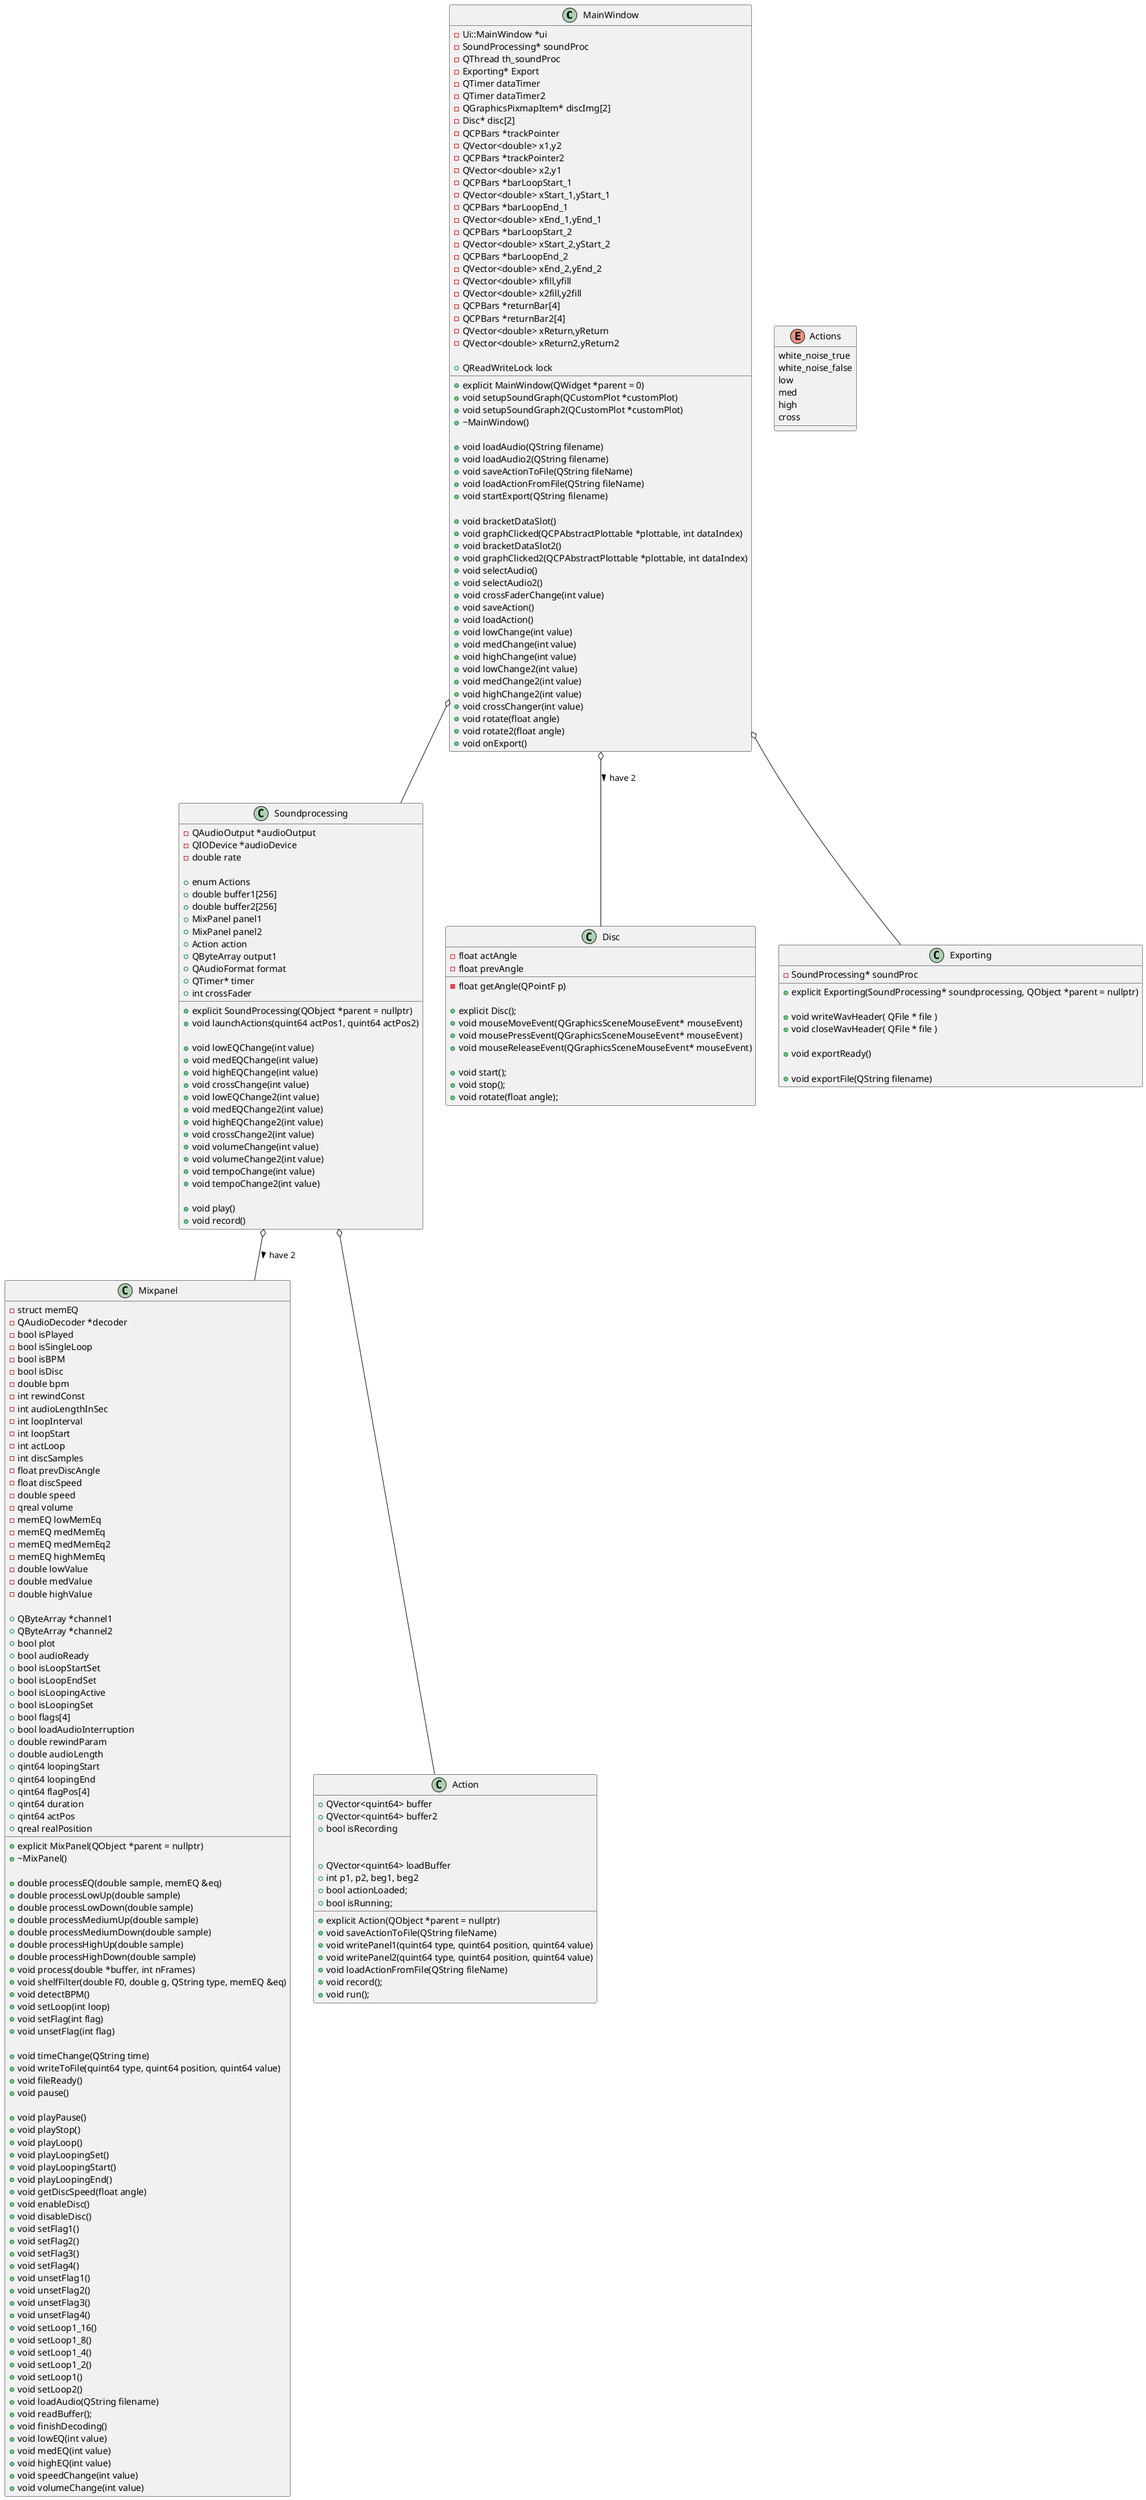 @startuml

class MainWindow

MainWindow o-- Soundprocessing

class Mixpanel

Soundprocessing o-- Mixpanel : have 2 >

class Action

Soundprocessing o-- Action

class Soundprocessing

class Disc

MainWindow o-- Disc : have 2 >

class Exporting

MainWindow o-- Exporting

class MainWindow{

    -Ui::MainWindow *ui
    -SoundProcessing* soundProc
    -QThread th_soundProc
    -Exporting* Export
    -QTimer dataTimer
    -QTimer dataTimer2
    -QGraphicsPixmapItem* discImg[2]
    -Disc* disc[2]
    -QCPBars *trackPointer
    -QVector<double> x1,y2
    -QCPBars *trackPointer2
    -QVector<double> x2,y1
    -QCPBars *barLoopStart_1
    -QVector<double> xStart_1,yStart_1
    -QCPBars *barLoopEnd_1
    -QVector<double> xEnd_1,yEnd_1
    -QCPBars *barLoopStart_2
    -QVector<double> xStart_2,yStart_2
    -QCPBars *barLoopEnd_2
    -QVector<double> xEnd_2,yEnd_2
    -QVector<double> xfill,yfill
    -QVector<double> x2fill,y2fill
    -QCPBars *returnBar[4]
    -QCPBars *returnBar2[4]
    -QVector<double> xReturn,yReturn
    -QVector<double> xReturn2,yReturn2

    +QReadWriteLock lock

    +explicit MainWindow(QWidget *parent = 0)
    +void setupSoundGraph(QCustomPlot *customPlot)
    +void setupSoundGraph2(QCustomPlot *customPlot)
    +~MainWindow()

    +void loadAudio(QString filename)
    +void loadAudio2(QString filename)
    +void saveActionToFile(QString fileName)
    +void loadActionFromFile(QString fileName)
    +void startExport(QString filename)

    +void bracketDataSlot()
    +void graphClicked(QCPAbstractPlottable *plottable, int dataIndex)
    +void bracketDataSlot2()
    +void graphClicked2(QCPAbstractPlottable *plottable, int dataIndex)
    +void selectAudio()
    +void selectAudio2()
    +void crossFaderChange(int value)
    +void saveAction()
    +void loadAction()
    +void lowChange(int value)
    +void medChange(int value)
    +void highChange(int value)
    +void lowChange2(int value)
    +void medChange2(int value)
    +void highChange2(int value)
    +void crossChanger(int value)
    +void rotate(float angle)
    +void rotate2(float angle)
    +void onExport()
}

class Soundprocessing{

     -QAudioOutput *audioOutput
     -QIODevice *audioDevice
     -double rate

     +enum Actions
     +double buffer1[256]
     +double buffer2[256]
     +explicit SoundProcessing(QObject *parent = nullptr)
     +MixPanel panel1
     +MixPanel panel2
     +Action action
     +QByteArray output1
     +QAudioFormat format
     +QTimer* timer
     +int crossFader

     +void launchActions(quint64 actPos1, quint64 actPos2)

     +void lowEQChange(int value)
     +void medEQChange(int value)
     +void highEQChange(int value)
     +void crossChange(int value)
     +void lowEQChange2(int value)
     +void medEQChange2(int value)
     +void highEQChange2(int value)
     +void crossChange2(int value)
     +void volumeChange(int value)
     +void volumeChange2(int value)
     +void tempoChange(int value)
     +void tempoChange2(int value)

     +void play()
     +void record()
}

class Mixpanel{
    -struct memEQ
    -QAudioDecoder *decoder
    -bool isPlayed
    -bool isSingleLoop
    -bool isBPM
    -bool isDisc
    -double bpm
    -int rewindConst
    -int audioLengthInSec
    -int loopInterval
    -int loopStart
    -int actLoop
    -int discSamples
    -float prevDiscAngle
    -float discSpeed
    -double speed
    -qreal volume
    -memEQ lowMemEq
    -memEQ medMemEq
    -memEQ medMemEq2
    -memEQ highMemEq
    -double lowValue
    -double medValue
    -double highValue

    +QByteArray *channel1
    +QByteArray *channel2
    +bool plot
    +bool audioReady
    +bool isLoopStartSet
    +bool isLoopEndSet
    +bool isLoopingActive
    +bool isLoopingSet
    +bool flags[4]
    +bool loadAudioInterruption
    +double rewindParam
    +double audioLength
    +qint64 loopingStart
    +qint64 loopingEnd
    +qint64 flagPos[4]
    +qint64 duration
    +qint64 actPos
    +qreal realPosition


    +explicit MixPanel(QObject *parent = nullptr)
    +~MixPanel()

    +double processEQ(double sample, memEQ &eq)
    +double processLowUp(double sample)
    +double processLowDown(double sample)
    +double processMediumUp(double sample)
    +double processMediumDown(double sample)
    +double processHighUp(double sample)
    +double processHighDown(double sample)
    +void process(double *buffer, int nFrames)
    +void shelfFilter(double F0, double g, QString type, memEQ &eq)
    +void detectBPM()
    +void setLoop(int loop)
    +void setFlag(int flag)
    +void unsetFlag(int flag)

    +void timeChange(QString time)
    +void writeToFile(quint64 type, quint64 position, quint64 value)
    +void fileReady()
    +void pause()

    +void playPause()
    +void playStop()
    +void playLoop()
    +void playLoopingSet()
    +void playLoopingStart()
    +void playLoopingEnd()
    +void getDiscSpeed(float angle)
    +void enableDisc()
    +void disableDisc()
    +void setFlag1()
    +void setFlag2()
    +void setFlag3()
    +void setFlag4()
    +void unsetFlag1()
    +void unsetFlag2()
    +void unsetFlag3()
    +void unsetFlag4()
    +void setLoop1_16()
    +void setLoop1_8()
    +void setLoop1_4()
    +void setLoop1_2()
    +void setLoop1()
    +void setLoop2()
    +void loadAudio(QString filename)
    +void readBuffer();
    +void finishDecoding()
    +void lowEQ(int value)
    +void medEQ(int value)
    +void highEQ(int value)
    +void speedChange(int value)
    +void volumeChange(int value)
}

class Action{
    +QVector<quint64> buffer
    +QVector<quint64> buffer2
    +bool isRecording

    +explicit Action(QObject *parent = nullptr)

    +QVector<quint64> loadBuffer
    +int p1, p2, beg1, beg2
    +bool actionLoaded;
    +bool isRunning;

    +void saveActionToFile(QString fileName)
    +void writePanel1(quint64 type, quint64 position, quint64 value)
    +void writePanel2(quint64 type, quint64 position, quint64 value)
    +void loadActionFromFile(QString fileName)
    +void record();
    +void run();
}

class Disc{
    -float actAngle
    -float prevAngle
    -float getAngle(QPointF p)

    +explicit Disc();
    +void mouseMoveEvent(QGraphicsSceneMouseEvent* mouseEvent)
    +void mousePressEvent(QGraphicsSceneMouseEvent* mouseEvent)
    +void mouseReleaseEvent(QGraphicsSceneMouseEvent* mouseEvent)

    +void start();
    +void stop();
    +void rotate(float angle);
}

class Exporting{
    -SoundProcessing* soundProc

    +explicit Exporting(SoundProcessing* soundprocessing, QObject *parent = nullptr)

    +void writeWavHeader( QFile * file )
    +void closeWavHeader( QFile * file )

    +void exportReady()

    +void exportFile(QString filename)
}


enum Actions {
  white_noise_true
  white_noise_false
  low
  med
  high
  cross
}

@enduml